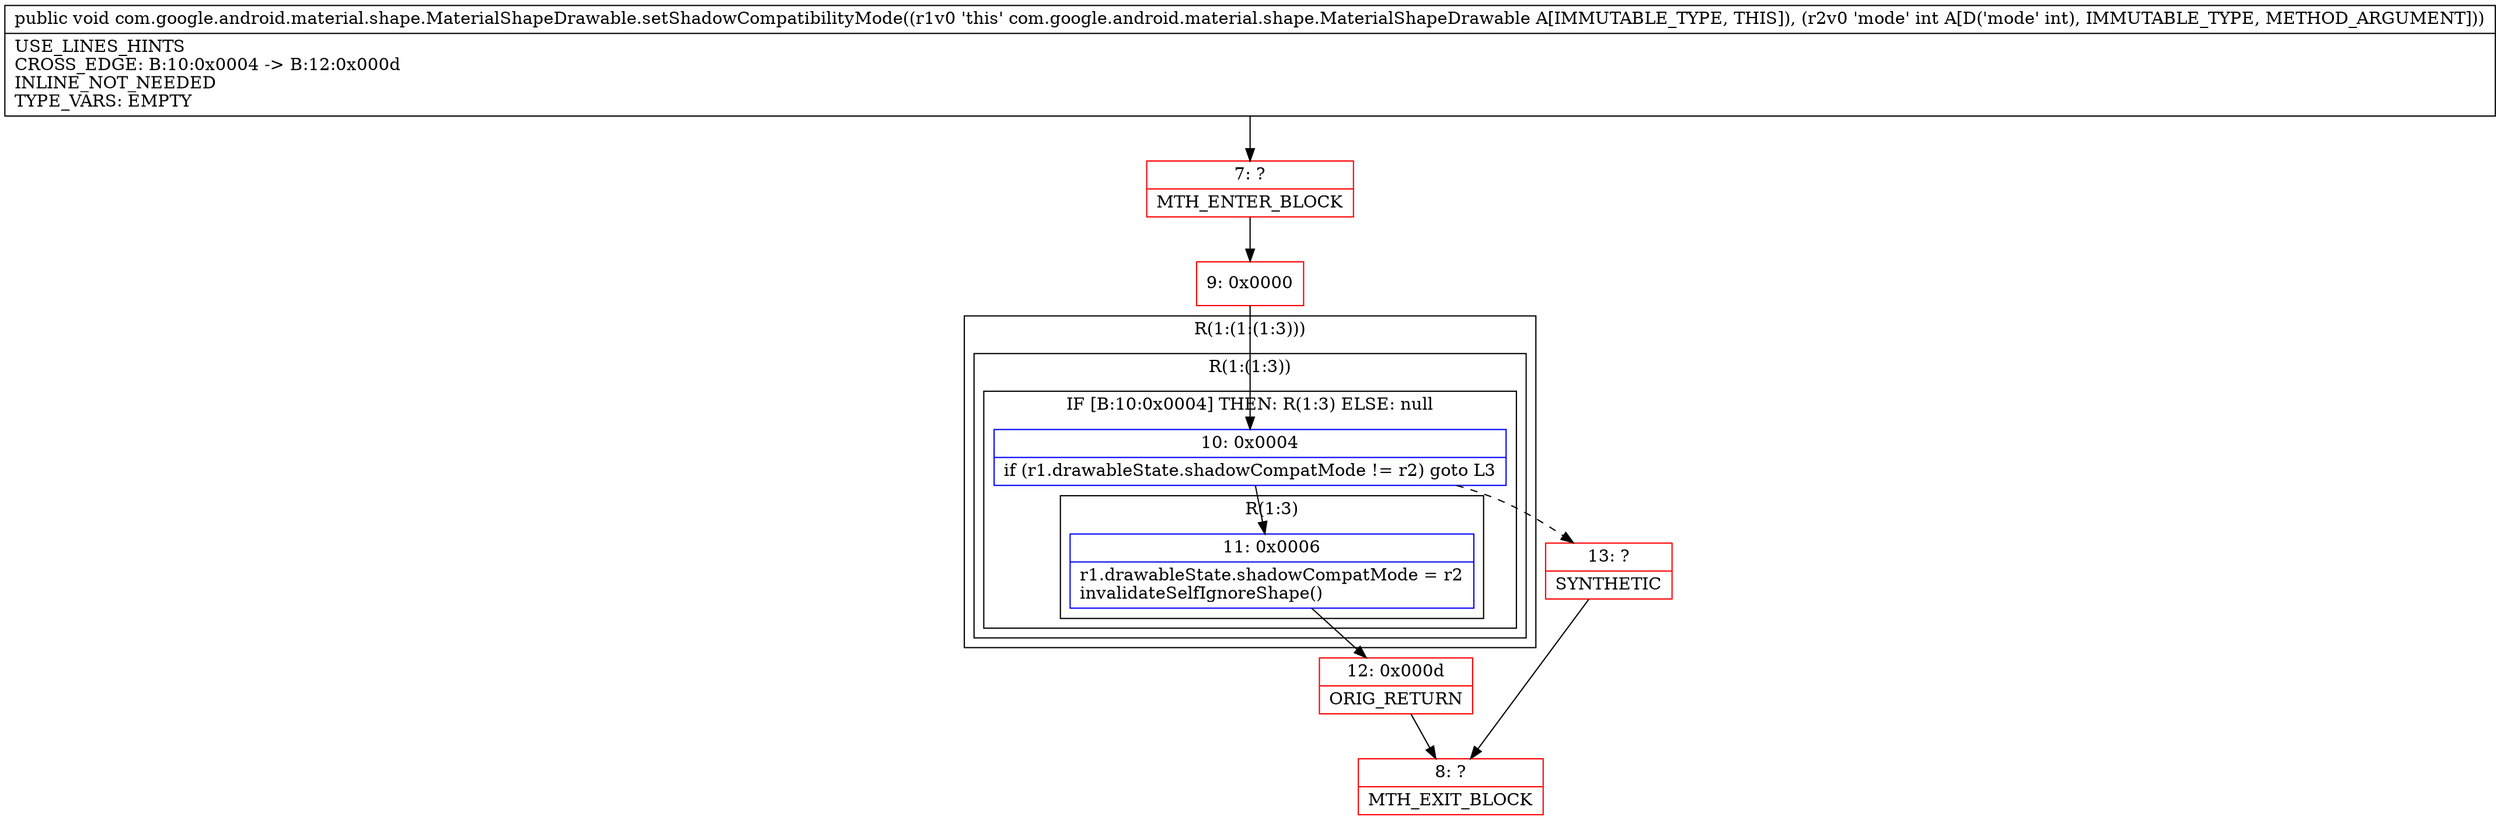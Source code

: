 digraph "CFG forcom.google.android.material.shape.MaterialShapeDrawable.setShadowCompatibilityMode(I)V" {
subgraph cluster_Region_1551362918 {
label = "R(1:(1:(1:3)))";
node [shape=record,color=blue];
subgraph cluster_Region_1968194605 {
label = "R(1:(1:3))";
node [shape=record,color=blue];
subgraph cluster_IfRegion_1597926392 {
label = "IF [B:10:0x0004] THEN: R(1:3) ELSE: null";
node [shape=record,color=blue];
Node_10 [shape=record,label="{10\:\ 0x0004|if (r1.drawableState.shadowCompatMode != r2) goto L3\l}"];
subgraph cluster_Region_1203600232 {
label = "R(1:3)";
node [shape=record,color=blue];
Node_11 [shape=record,label="{11\:\ 0x0006|r1.drawableState.shadowCompatMode = r2\linvalidateSelfIgnoreShape()\l}"];
}
}
}
}
Node_7 [shape=record,color=red,label="{7\:\ ?|MTH_ENTER_BLOCK\l}"];
Node_9 [shape=record,color=red,label="{9\:\ 0x0000}"];
Node_12 [shape=record,color=red,label="{12\:\ 0x000d|ORIG_RETURN\l}"];
Node_8 [shape=record,color=red,label="{8\:\ ?|MTH_EXIT_BLOCK\l}"];
Node_13 [shape=record,color=red,label="{13\:\ ?|SYNTHETIC\l}"];
MethodNode[shape=record,label="{public void com.google.android.material.shape.MaterialShapeDrawable.setShadowCompatibilityMode((r1v0 'this' com.google.android.material.shape.MaterialShapeDrawable A[IMMUTABLE_TYPE, THIS]), (r2v0 'mode' int A[D('mode' int), IMMUTABLE_TYPE, METHOD_ARGUMENT]))  | USE_LINES_HINTS\lCROSS_EDGE: B:10:0x0004 \-\> B:12:0x000d\lINLINE_NOT_NEEDED\lTYPE_VARS: EMPTY\l}"];
MethodNode -> Node_7;Node_10 -> Node_11;
Node_10 -> Node_13[style=dashed];
Node_11 -> Node_12;
Node_7 -> Node_9;
Node_9 -> Node_10;
Node_12 -> Node_8;
Node_13 -> Node_8;
}

